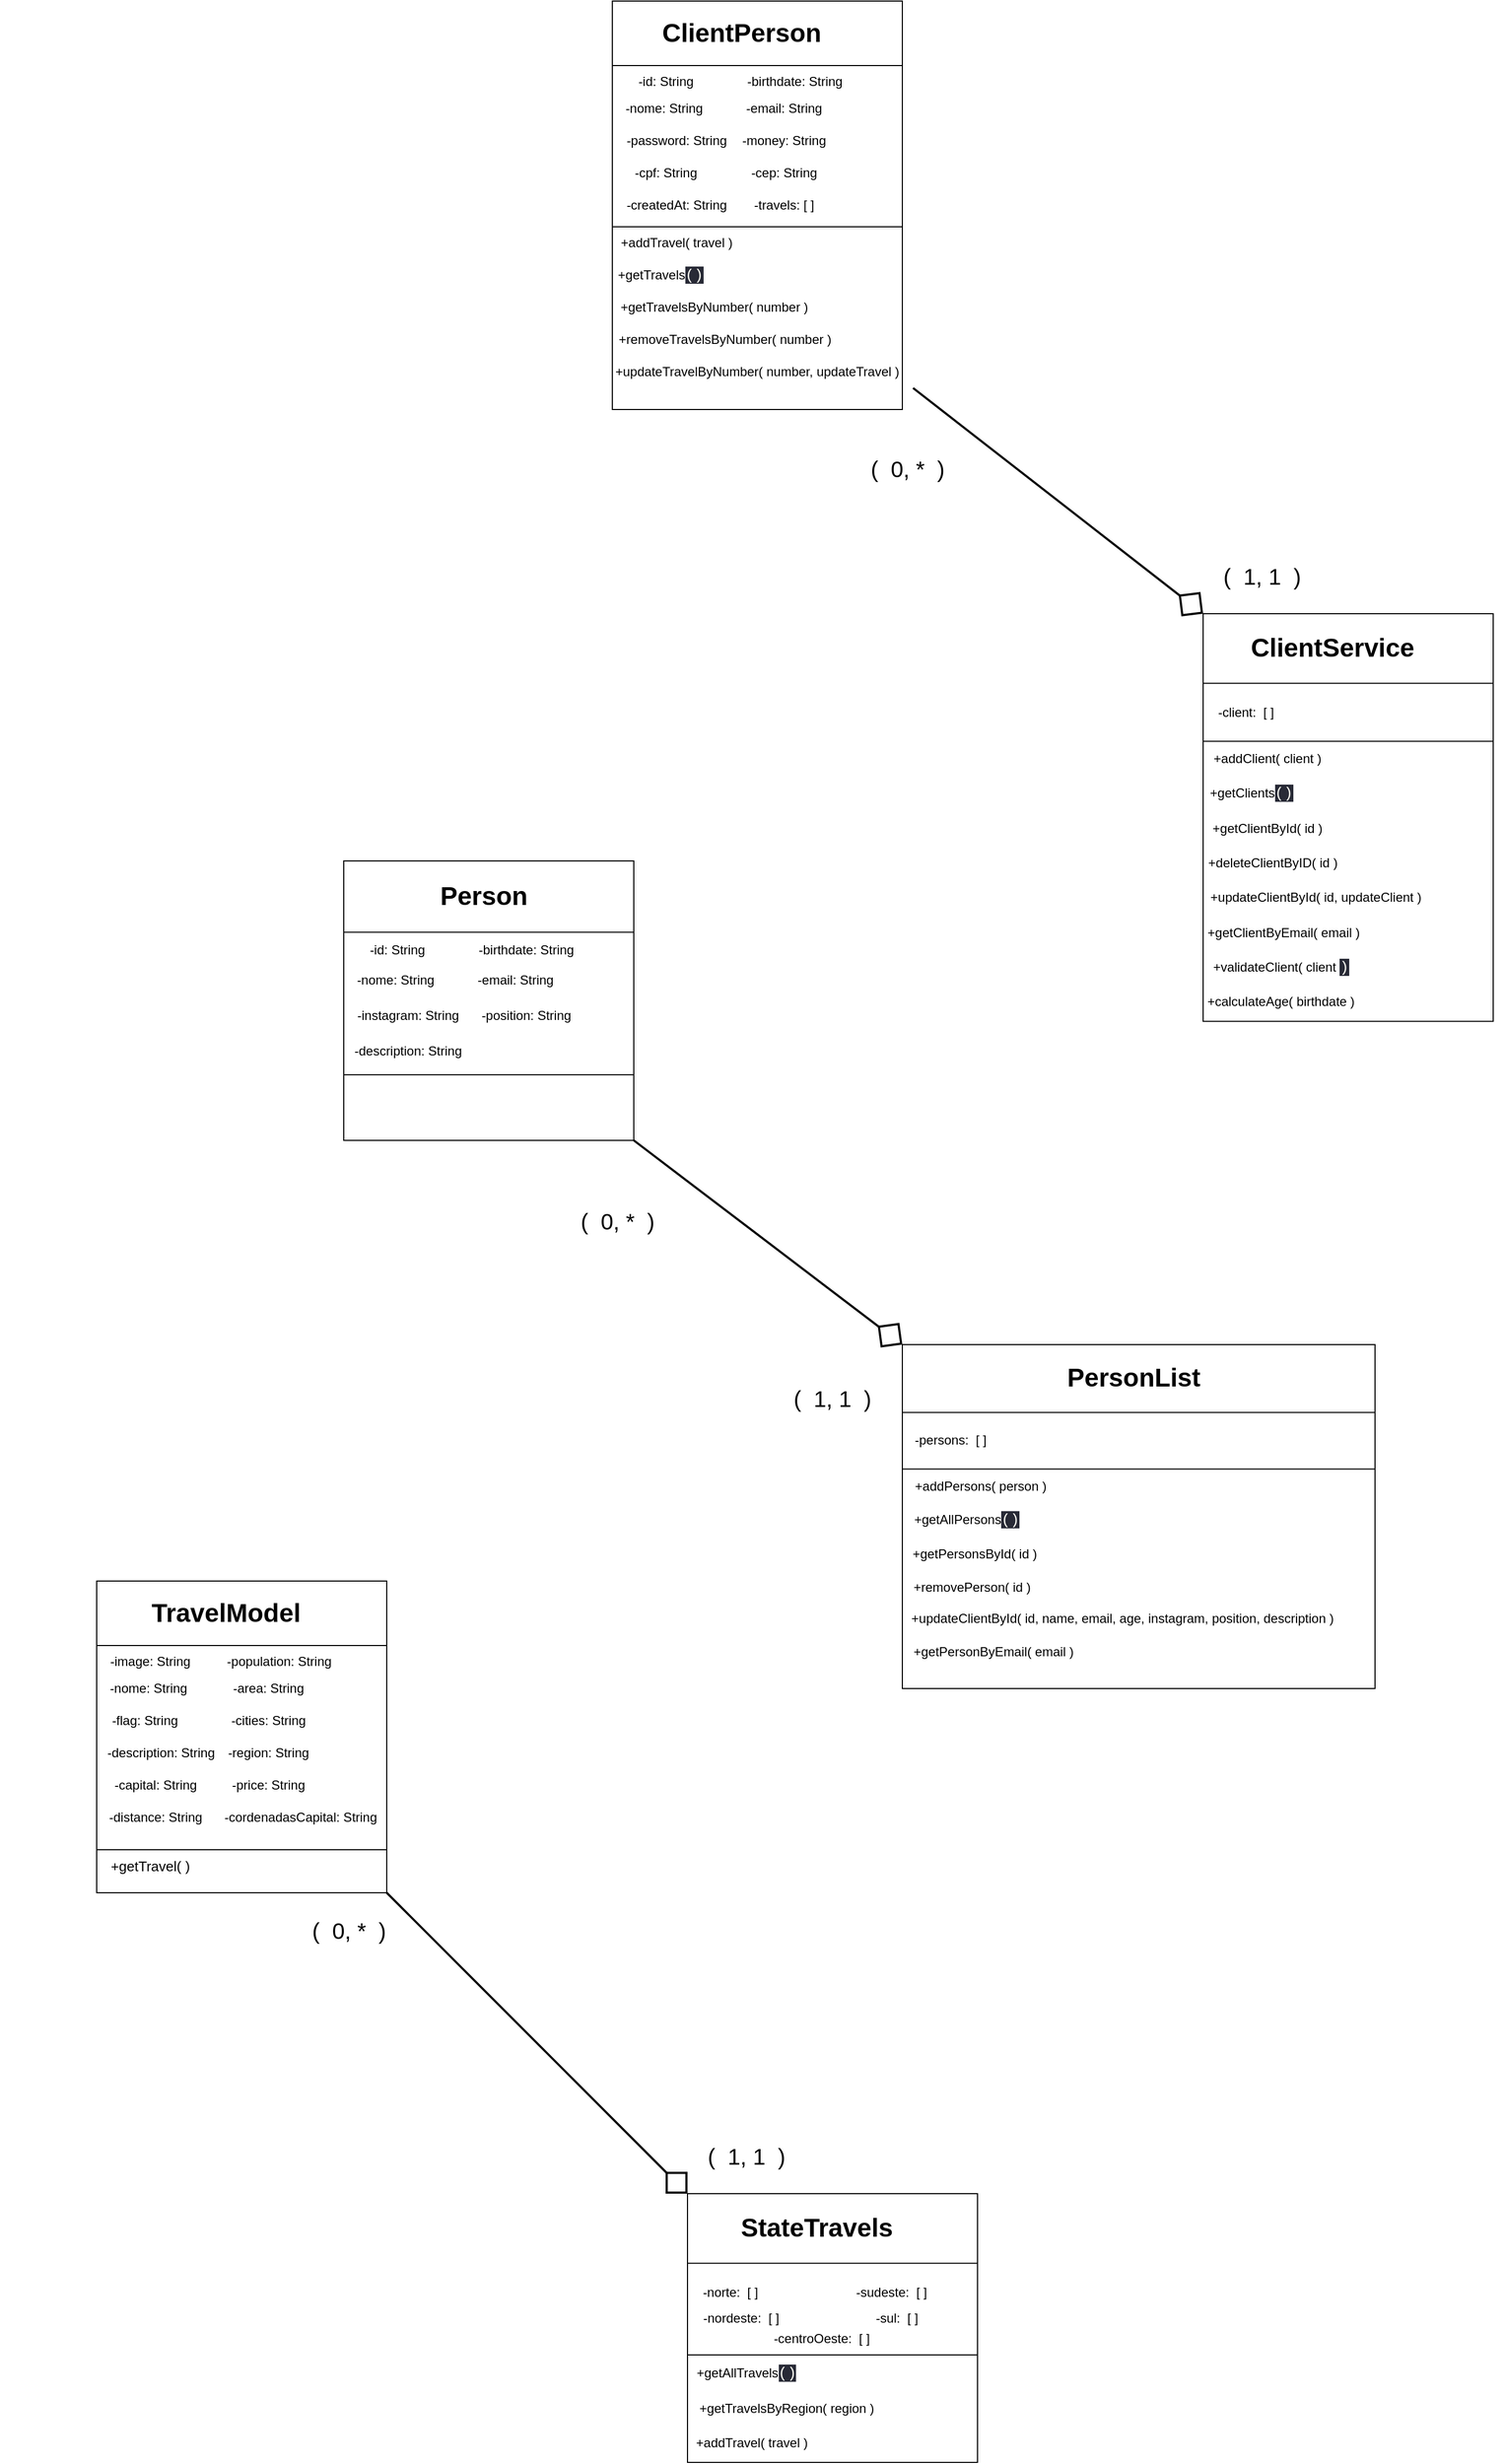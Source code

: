 <mxfile>
    <diagram id="AimNcj3koz56vNDXQqG5" name="Página-1">
        <mxGraphModel dx="1433" dy="449" grid="1" gridSize="10" guides="1" tooltips="1" connect="1" arrows="1" fold="1" page="1" pageScale="1" pageWidth="827" pageHeight="1169" background="none" math="0" shadow="0">
            <root>
                <mxCell id="0"/>
                <mxCell id="1" parent="0"/>
                <mxCell id="26" value="" style="group" parent="1" vertex="1" connectable="0">
                    <mxGeometry x="100" y="60" width="300" height="380" as="geometry"/>
                </mxCell>
                <mxCell id="2" value="" style="rounded=0;whiteSpace=wrap;html=1;" parent="26" vertex="1">
                    <mxGeometry x="20" width="270" height="380" as="geometry"/>
                </mxCell>
                <mxCell id="3" value="" style="rounded=0;whiteSpace=wrap;html=1;" parent="26" vertex="1">
                    <mxGeometry x="20" y="60" width="270" height="150" as="geometry"/>
                </mxCell>
                <mxCell id="5" value="ClientPerson" style="text;strokeColor=none;fillColor=none;html=1;fontSize=24;fontStyle=1;verticalAlign=middle;align=center;" parent="26" vertex="1">
                    <mxGeometry x="90" y="10" width="100" height="40" as="geometry"/>
                </mxCell>
                <mxCell id="7" value="-id: String" style="text;html=1;strokeColor=none;fillColor=none;align=center;verticalAlign=middle;whiteSpace=wrap;rounded=0;" parent="26" vertex="1">
                    <mxGeometry x="10" y="60" width="120" height="30" as="geometry"/>
                </mxCell>
                <mxCell id="8" value="-nome: String&amp;nbsp;" style="text;html=1;strokeColor=none;fillColor=none;align=center;verticalAlign=middle;whiteSpace=wrap;rounded=0;" parent="26" vertex="1">
                    <mxGeometry x="10" y="85" width="120" height="30" as="geometry"/>
                </mxCell>
                <mxCell id="9" value="-birthdate: String" style="text;html=1;strokeColor=none;fillColor=none;align=center;verticalAlign=middle;whiteSpace=wrap;rounded=0;" parent="26" vertex="1">
                    <mxGeometry x="130" y="60" width="120" height="30" as="geometry"/>
                </mxCell>
                <mxCell id="10" value="-email: String" style="text;html=1;strokeColor=none;fillColor=none;align=center;verticalAlign=middle;whiteSpace=wrap;rounded=0;" parent="26" vertex="1">
                    <mxGeometry x="120" y="85" width="120" height="30" as="geometry"/>
                </mxCell>
                <mxCell id="11" value="-password: String" style="text;html=1;strokeColor=none;fillColor=none;align=center;verticalAlign=middle;whiteSpace=wrap;rounded=0;" parent="26" vertex="1">
                    <mxGeometry x="20" y="115" width="120" height="30" as="geometry"/>
                </mxCell>
                <mxCell id="12" value="-money: String" style="text;html=1;strokeColor=none;fillColor=none;align=center;verticalAlign=middle;whiteSpace=wrap;rounded=0;" parent="26" vertex="1">
                    <mxGeometry x="120" y="115" width="120" height="30" as="geometry"/>
                </mxCell>
                <mxCell id="13" value="-cpf: String" style="text;html=1;strokeColor=none;fillColor=none;align=center;verticalAlign=middle;whiteSpace=wrap;rounded=0;" parent="26" vertex="1">
                    <mxGeometry x="10" y="145" width="120" height="30" as="geometry"/>
                </mxCell>
                <mxCell id="19" style="edgeStyle=none;html=1;exitX=0.5;exitY=0;exitDx=0;exitDy=0;entryX=0.5;entryY=0;entryDx=0;entryDy=0;entryPerimeter=0;" parent="26" source="15" target="15" edge="1">
                    <mxGeometry relative="1" as="geometry">
                        <mxPoint x="80" y="225" as="targetPoint"/>
                    </mxGeometry>
                </mxCell>
                <mxCell id="15" value="-cep: String" style="text;html=1;strokeColor=none;fillColor=none;align=center;verticalAlign=middle;whiteSpace=wrap;rounded=0;" parent="26" vertex="1">
                    <mxGeometry x="120" y="145" width="120" height="30" as="geometry"/>
                </mxCell>
                <mxCell id="16" value="-createdAt: String" style="text;html=1;strokeColor=none;fillColor=none;align=center;verticalAlign=middle;whiteSpace=wrap;rounded=0;" parent="26" vertex="1">
                    <mxGeometry x="20" y="175" width="120" height="30" as="geometry"/>
                </mxCell>
                <mxCell id="18" value="-travels: [ ]" style="text;html=1;strokeColor=none;fillColor=none;align=center;verticalAlign=middle;whiteSpace=wrap;rounded=0;" parent="26" vertex="1">
                    <mxGeometry x="120" y="175" width="120" height="30" as="geometry"/>
                </mxCell>
                <mxCell id="20" value="+addTravel( travel )" style="text;html=1;strokeColor=none;fillColor=none;align=center;verticalAlign=middle;whiteSpace=wrap;rounded=0;" parent="26" vertex="1">
                    <mxGeometry x="20" y="210" width="120" height="30" as="geometry"/>
                </mxCell>
                <mxCell id="21" value="+getTravels&lt;span style=&quot;background-color: rgb(40, 42, 54); color: rgb(248, 248, 242); font-family: Consolas, &amp;quot;Courier New&amp;quot;, monospace; font-size: 14px;&quot;&gt;()&lt;/span&gt;" style="text;html=1;strokeColor=none;fillColor=none;align=center;verticalAlign=middle;whiteSpace=wrap;rounded=0;" parent="26" vertex="1">
                    <mxGeometry y="240" width="130" height="30" as="geometry"/>
                </mxCell>
                <mxCell id="22" value="+getTravelsByNumber( number )" style="text;html=1;strokeColor=none;fillColor=none;align=center;verticalAlign=middle;whiteSpace=wrap;rounded=0;" parent="26" vertex="1">
                    <mxGeometry x="10" y="270" width="210" height="30" as="geometry"/>
                </mxCell>
                <mxCell id="24" value="+removeTravelsByNumber( number )" style="text;html=1;strokeColor=none;fillColor=none;align=center;verticalAlign=middle;whiteSpace=wrap;rounded=0;" parent="26" vertex="1">
                    <mxGeometry x="20" y="300" width="210" height="30" as="geometry"/>
                </mxCell>
                <mxCell id="25" value="+updateTravelByNumber( number, updateTravel )" style="text;html=1;strokeColor=none;fillColor=none;align=center;verticalAlign=middle;whiteSpace=wrap;rounded=0;" parent="26" vertex="1">
                    <mxGeometry x="10" y="330" width="290" height="30" as="geometry"/>
                </mxCell>
                <mxCell id="27" value="" style="group" parent="1" vertex="1" connectable="0">
                    <mxGeometry x="650" y="630" width="300" height="410" as="geometry"/>
                </mxCell>
                <mxCell id="28" value="" style="rounded=0;whiteSpace=wrap;html=1;" parent="27" vertex="1">
                    <mxGeometry x="20" width="270" height="379.25" as="geometry"/>
                </mxCell>
                <mxCell id="29" value="" style="rounded=0;whiteSpace=wrap;html=1;" parent="27" vertex="1">
                    <mxGeometry x="20" y="64.737" width="270" height="53.947" as="geometry"/>
                </mxCell>
                <mxCell id="30" value="ClientService" style="text;strokeColor=none;fillColor=none;html=1;fontSize=24;fontStyle=1;verticalAlign=middle;align=center;" parent="27" vertex="1">
                    <mxGeometry x="90" y="10.789" width="100.0" height="43.158" as="geometry"/>
                </mxCell>
                <mxCell id="31" value="-client:&amp;nbsp; [ ]" style="text;html=1;strokeColor=none;fillColor=none;align=center;verticalAlign=middle;whiteSpace=wrap;rounded=0;" parent="27" vertex="1">
                    <mxGeometry x="-20" y="75.526" width="160" height="32.368" as="geometry"/>
                </mxCell>
                <mxCell id="38" style="edgeStyle=none;html=1;exitX=0.5;exitY=0;exitDx=0;exitDy=0;entryX=0.5;entryY=0;entryDx=0;entryDy=0;entryPerimeter=0;" parent="27" edge="1">
                    <mxGeometry relative="1" as="geometry">
                        <mxPoint x="180" y="156.447" as="targetPoint"/>
                        <mxPoint x="180" y="156.447" as="sourcePoint"/>
                    </mxGeometry>
                </mxCell>
                <mxCell id="42" value="+addClient( client )" style="text;html=1;strokeColor=none;fillColor=none;align=center;verticalAlign=middle;whiteSpace=wrap;rounded=0;" parent="27" vertex="1">
                    <mxGeometry x="20" y="118.684" width="120" height="32.368" as="geometry"/>
                </mxCell>
                <mxCell id="43" value="+getClients&lt;span style=&quot;background-color: rgb(40, 42, 54); color: rgb(248, 248, 242); font-family: Consolas, &amp;quot;Courier New&amp;quot;, monospace; font-size: 14px;&quot;&gt;()&lt;/span&gt;" style="text;html=1;strokeColor=none;fillColor=none;align=center;verticalAlign=middle;whiteSpace=wrap;rounded=0;" parent="27" vertex="1">
                    <mxGeometry y="151.053" width="130" height="32.368" as="geometry"/>
                </mxCell>
                <mxCell id="44" value="+getClientById( id )" style="text;html=1;strokeColor=none;fillColor=none;align=center;verticalAlign=middle;whiteSpace=wrap;rounded=0;" parent="27" vertex="1">
                    <mxGeometry x="-25.0" y="183.421" width="210" height="32.368" as="geometry"/>
                </mxCell>
                <mxCell id="45" value="+deleteClientByID( id )" style="text;html=1;strokeColor=none;fillColor=none;align=center;verticalAlign=middle;whiteSpace=wrap;rounded=0;" parent="27" vertex="1">
                    <mxGeometry x="-20" y="215.789" width="210" height="32.368" as="geometry"/>
                </mxCell>
                <mxCell id="46" value="+updateClientById( id, updateClient )" style="text;html=1;strokeColor=none;fillColor=none;align=center;verticalAlign=middle;whiteSpace=wrap;rounded=0;" parent="27" vertex="1">
                    <mxGeometry x="-20" y="248.158" width="290" height="32.368" as="geometry"/>
                </mxCell>
                <mxCell id="48" value="+getClientByEmail( email )" style="text;html=1;strokeColor=none;fillColor=none;align=center;verticalAlign=middle;whiteSpace=wrap;rounded=0;" parent="27" vertex="1">
                    <mxGeometry x="-10" y="280.526" width="210" height="32.368" as="geometry"/>
                </mxCell>
                <mxCell id="49" value="+validateClient( client&amp;nbsp;&lt;span style=&quot;background-color: rgb(40, 42, 54); color: rgb(248, 248, 242); font-family: Consolas, &amp;quot;Courier New&amp;quot;, monospace; font-size: 14px;&quot;&gt;)&lt;/span&gt;" style="text;html=1;strokeColor=none;fillColor=none;align=center;verticalAlign=middle;whiteSpace=wrap;rounded=0;" parent="27" vertex="1">
                    <mxGeometry x="15" y="312.895" width="155.0" height="32.368" as="geometry"/>
                </mxCell>
                <mxCell id="50" value="+calculateAge( birthdate )" style="text;html=1;strokeColor=none;fillColor=none;align=center;verticalAlign=middle;whiteSpace=wrap;rounded=0;" parent="27" vertex="1">
                    <mxGeometry x="15" y="345.263" width="155.0" height="32.368" as="geometry"/>
                </mxCell>
                <mxCell id="71" value="" style="group" parent="1" vertex="1" connectable="0">
                    <mxGeometry x="-150" y="860" width="320" height="420" as="geometry"/>
                </mxCell>
                <mxCell id="72" value="" style="rounded=0;whiteSpace=wrap;html=1;" parent="71" vertex="1">
                    <mxGeometry x="20" width="270" height="260" as="geometry"/>
                </mxCell>
                <mxCell id="73" value="" style="rounded=0;whiteSpace=wrap;html=1;" parent="71" vertex="1">
                    <mxGeometry x="20" y="66.316" width="270" height="132.632" as="geometry"/>
                </mxCell>
                <mxCell id="74" value="Person" style="text;strokeColor=none;fillColor=none;html=1;fontSize=24;fontStyle=1;verticalAlign=middle;align=center;" parent="71" vertex="1">
                    <mxGeometry x="90" y="11.05" width="120" height="44.21" as="geometry"/>
                </mxCell>
                <mxCell id="75" value="-id: String" style="text;html=1;strokeColor=none;fillColor=none;align=center;verticalAlign=middle;whiteSpace=wrap;rounded=0;" parent="71" vertex="1">
                    <mxGeometry x="10" y="66.316" width="120" height="33.158" as="geometry"/>
                </mxCell>
                <mxCell id="76" value="-nome: String&amp;nbsp;" style="text;html=1;strokeColor=none;fillColor=none;align=center;verticalAlign=middle;whiteSpace=wrap;rounded=0;" parent="71" vertex="1">
                    <mxGeometry x="10" y="93.947" width="120" height="33.158" as="geometry"/>
                </mxCell>
                <mxCell id="77" value="-birthdate: String" style="text;html=1;strokeColor=none;fillColor=none;align=center;verticalAlign=middle;whiteSpace=wrap;rounded=0;" parent="71" vertex="1">
                    <mxGeometry x="130" y="66.316" width="120" height="33.158" as="geometry"/>
                </mxCell>
                <mxCell id="78" value="-email: String" style="text;html=1;strokeColor=none;fillColor=none;align=center;verticalAlign=middle;whiteSpace=wrap;rounded=0;" parent="71" vertex="1">
                    <mxGeometry x="120" y="93.947" width="120" height="33.158" as="geometry"/>
                </mxCell>
                <mxCell id="79" value="-instagram: String" style="text;html=1;strokeColor=none;fillColor=none;align=center;verticalAlign=middle;whiteSpace=wrap;rounded=0;" parent="71" vertex="1">
                    <mxGeometry x="20" y="127.105" width="120" height="33.158" as="geometry"/>
                </mxCell>
                <mxCell id="80" value="-position: String" style="text;html=1;strokeColor=none;fillColor=none;align=center;verticalAlign=middle;whiteSpace=wrap;rounded=0;" parent="71" vertex="1">
                    <mxGeometry x="120" y="127.105" width="140" height="33.158" as="geometry"/>
                </mxCell>
                <mxCell id="81" value="-description: String" style="text;html=1;strokeColor=none;fillColor=none;align=center;verticalAlign=middle;whiteSpace=wrap;rounded=0;" parent="71" vertex="1">
                    <mxGeometry x="20" y="160.263" width="120" height="33.158" as="geometry"/>
                </mxCell>
                <mxCell id="82" style="edgeStyle=none;html=1;exitX=0.5;exitY=0;exitDx=0;exitDy=0;entryX=0.5;entryY=0;entryDx=0;entryDy=0;entryPerimeter=0;" parent="71" edge="1">
                    <mxGeometry relative="1" as="geometry">
                        <mxPoint x="180" y="160.263" as="targetPoint"/>
                        <mxPoint x="180" y="160.263" as="sourcePoint"/>
                    </mxGeometry>
                </mxCell>
                <mxCell id="138" value="&lt;font style=&quot;font-size: 21px;&quot;&gt;(&amp;nbsp; 0, *&amp;nbsp; )&lt;/font&gt;" style="text;html=1;strokeColor=none;fillColor=none;align=center;verticalAlign=middle;whiteSpace=wrap;rounded=0;" parent="71" vertex="1">
                    <mxGeometry x="230" y="320" width="90" height="30" as="geometry"/>
                </mxCell>
                <mxCell id="112" value="" style="group" parent="1" vertex="1" connectable="0">
                    <mxGeometry x="370" y="1310" width="470" height="400" as="geometry"/>
                </mxCell>
                <mxCell id="113" value="" style="rounded=0;whiteSpace=wrap;html=1;" parent="112" vertex="1">
                    <mxGeometry x="20" width="440" height="320" as="geometry"/>
                </mxCell>
                <mxCell id="114" value="" style="rounded=0;whiteSpace=wrap;html=1;" parent="112" vertex="1">
                    <mxGeometry x="20" y="63.16" width="440" height="52.63" as="geometry"/>
                </mxCell>
                <mxCell id="115" value="PersonList" style="text;strokeColor=none;fillColor=none;html=1;fontSize=24;fontStyle=1;verticalAlign=middle;align=center;" parent="112" vertex="1">
                    <mxGeometry x="185" y="9.996" width="100" height="42.105" as="geometry"/>
                </mxCell>
                <mxCell id="116" value="-persons:&amp;nbsp; [ ]" style="text;html=1;strokeColor=none;fillColor=none;align=center;verticalAlign=middle;whiteSpace=wrap;rounded=0;" parent="112" vertex="1">
                    <mxGeometry x="-20" y="73.68" width="170" height="31.58" as="geometry"/>
                </mxCell>
                <mxCell id="117" style="edgeStyle=none;html=1;exitX=0.5;exitY=0;exitDx=0;exitDy=0;entryX=0.5;entryY=0;entryDx=0;entryDy=0;entryPerimeter=0;" parent="112" edge="1">
                    <mxGeometry relative="1" as="geometry">
                        <mxPoint x="180" y="152.632" as="targetPoint"/>
                        <mxPoint x="180" y="152.632" as="sourcePoint"/>
                    </mxGeometry>
                </mxCell>
                <mxCell id="118" value="+addPersons( person )" style="text;html=1;strokeColor=none;fillColor=none;align=center;verticalAlign=middle;whiteSpace=wrap;rounded=0;" parent="112" vertex="1">
                    <mxGeometry x="27.5" y="115.79" width="130" height="31.58" as="geometry"/>
                </mxCell>
                <mxCell id="119" value="+getAllPersons&lt;span style=&quot;background-color: rgb(40, 42, 54); color: rgb(248, 248, 242); font-family: Consolas, &amp;quot;Courier New&amp;quot;, monospace; font-size: 14px;&quot;&gt;()&lt;/span&gt;" style="text;html=1;strokeColor=none;fillColor=none;align=center;verticalAlign=middle;whiteSpace=wrap;rounded=0;" parent="112" vertex="1">
                    <mxGeometry y="147.37" width="160" height="31.58" as="geometry"/>
                </mxCell>
                <mxCell id="120" value="+getPersonsById( id )" style="text;html=1;strokeColor=none;fillColor=none;align=center;verticalAlign=middle;whiteSpace=wrap;rounded=0;" parent="112" vertex="1">
                    <mxGeometry x="-25" y="178.95" width="225" height="31.58" as="geometry"/>
                </mxCell>
                <mxCell id="121" value="+removePerson( id )" style="text;html=1;strokeColor=none;fillColor=none;align=center;verticalAlign=middle;whiteSpace=wrap;rounded=0;" parent="112" vertex="1">
                    <mxGeometry x="-20" y="210.526" width="210" height="31.579" as="geometry"/>
                </mxCell>
                <mxCell id="122" value="+updateClientById( id, name, email, age, instagram, position, description )" style="text;html=1;strokeColor=none;fillColor=none;align=center;verticalAlign=middle;whiteSpace=wrap;rounded=0;" parent="112" vertex="1">
                    <mxGeometry x="-20" y="230" width="490" height="50" as="geometry"/>
                </mxCell>
                <mxCell id="123" value="+getPersonByEmail( email )" style="text;html=1;strokeColor=none;fillColor=none;align=center;verticalAlign=middle;whiteSpace=wrap;rounded=0;" parent="112" vertex="1">
                    <mxGeometry x="-10" y="270" width="230" height="31.58" as="geometry"/>
                </mxCell>
                <mxCell id="132" style="edgeStyle=none;html=1;exitX=1;exitY=1;exitDx=0;exitDy=0;strokeWidth=2;endArrow=diamond;endFill=0;startSize=0;endSize=24;sourcePerimeterSpacing=0;entryX=0;entryY=0;entryDx=0;entryDy=0;" parent="1" source="72" target="113" edge="1">
                    <mxGeometry relative="1" as="geometry">
                        <mxPoint x="380.0" y="1300" as="targetPoint"/>
                    </mxGeometry>
                </mxCell>
                <mxCell id="135" style="edgeStyle=none;html=1;exitX=1;exitY=1;exitDx=0;exitDy=0;strokeWidth=2;endArrow=diamond;endFill=0;startSize=0;endSize=24;sourcePerimeterSpacing=0;entryX=0;entryY=0;entryDx=0;entryDy=0;" parent="1" source="25" target="28" edge="1">
                    <mxGeometry relative="1" as="geometry">
                        <mxPoint x="680.0" y="620" as="targetPoint"/>
                    </mxGeometry>
                </mxCell>
                <mxCell id="139" value="&lt;font style=&quot;font-size: 21px;&quot;&gt;(&amp;nbsp; 1, 1&amp;nbsp; )&lt;/font&gt;" style="text;html=1;strokeColor=none;fillColor=none;align=center;verticalAlign=middle;whiteSpace=wrap;rounded=0;" parent="1" vertex="1">
                    <mxGeometry x="280" y="1330" width="90" height="60" as="geometry"/>
                </mxCell>
                <mxCell id="140" value="&lt;font style=&quot;font-size: 21px;&quot;&gt;(&amp;nbsp; 0, *&amp;nbsp; )&lt;/font&gt;" style="text;html=1;strokeColor=none;fillColor=none;align=center;verticalAlign=middle;whiteSpace=wrap;rounded=0;" parent="1" vertex="1">
                    <mxGeometry x="350" y="480" width="90" height="30" as="geometry"/>
                </mxCell>
                <mxCell id="141" value="&lt;font style=&quot;font-size: 21px;&quot;&gt;(&amp;nbsp; 1, 1&amp;nbsp; )&lt;/font&gt;" style="text;html=1;strokeColor=none;fillColor=none;align=center;verticalAlign=middle;whiteSpace=wrap;rounded=0;" parent="1" vertex="1">
                    <mxGeometry x="680" y="580" width="90" height="30" as="geometry"/>
                </mxCell>
                <mxCell id="142" value="" style="group" vertex="1" connectable="0" parent="1">
                    <mxGeometry x="-380" y="1530" width="300" height="420" as="geometry"/>
                </mxCell>
                <mxCell id="143" value="" style="rounded=0;whiteSpace=wrap;html=1;" vertex="1" parent="142">
                    <mxGeometry x="20" width="270" height="290" as="geometry"/>
                </mxCell>
                <mxCell id="144" value="" style="rounded=0;whiteSpace=wrap;html=1;" vertex="1" parent="142">
                    <mxGeometry x="20" y="60" width="270" height="190" as="geometry"/>
                </mxCell>
                <mxCell id="145" value="TravelModel" style="text;strokeColor=none;fillColor=none;html=1;fontSize=24;fontStyle=1;verticalAlign=middle;align=center;" vertex="1" parent="142">
                    <mxGeometry x="90" y="10" width="100" height="40" as="geometry"/>
                </mxCell>
                <mxCell id="146" value="-image: String" style="text;html=1;strokeColor=none;fillColor=none;align=center;verticalAlign=middle;whiteSpace=wrap;rounded=0;" vertex="1" parent="142">
                    <mxGeometry x="10" y="60" width="120" height="30" as="geometry"/>
                </mxCell>
                <mxCell id="147" value="-nome: String&amp;nbsp;" style="text;html=1;strokeColor=none;fillColor=none;align=center;verticalAlign=middle;whiteSpace=wrap;rounded=0;" vertex="1" parent="142">
                    <mxGeometry x="10" y="85" width="120" height="30" as="geometry"/>
                </mxCell>
                <mxCell id="148" value="-population: String" style="text;html=1;strokeColor=none;fillColor=none;align=center;verticalAlign=middle;whiteSpace=wrap;rounded=0;" vertex="1" parent="142">
                    <mxGeometry x="130" y="60" width="120" height="30" as="geometry"/>
                </mxCell>
                <mxCell id="149" value="-area: String" style="text;html=1;strokeColor=none;fillColor=none;align=center;verticalAlign=middle;whiteSpace=wrap;rounded=0;" vertex="1" parent="142">
                    <mxGeometry x="120" y="85" width="120" height="30" as="geometry"/>
                </mxCell>
                <mxCell id="150" value="-flag: String" style="text;html=1;strokeColor=none;fillColor=none;align=center;verticalAlign=middle;whiteSpace=wrap;rounded=0;" vertex="1" parent="142">
                    <mxGeometry x="-10" y="115" width="150" height="30" as="geometry"/>
                </mxCell>
                <mxCell id="151" value="-cities: String" style="text;html=1;strokeColor=none;fillColor=none;align=center;verticalAlign=middle;whiteSpace=wrap;rounded=0;" vertex="1" parent="142">
                    <mxGeometry x="120" y="115" width="120" height="30" as="geometry"/>
                </mxCell>
                <mxCell id="153" style="edgeStyle=none;html=1;exitX=0.5;exitY=0;exitDx=0;exitDy=0;entryX=0.5;entryY=0;entryDx=0;entryDy=0;entryPerimeter=0;" edge="1" parent="142" source="154" target="154">
                    <mxGeometry relative="1" as="geometry">
                        <mxPoint x="80" y="225" as="targetPoint"/>
                    </mxGeometry>
                </mxCell>
                <mxCell id="154" value="-region: String" style="text;html=1;strokeColor=none;fillColor=none;align=center;verticalAlign=middle;whiteSpace=wrap;rounded=0;" vertex="1" parent="142">
                    <mxGeometry x="120" y="145" width="120" height="30" as="geometry"/>
                </mxCell>
                <mxCell id="155" value="-capital: String" style="text;html=1;strokeColor=none;fillColor=none;align=center;verticalAlign=middle;whiteSpace=wrap;rounded=0;" vertex="1" parent="142">
                    <mxGeometry x="15" y="175" width="120" height="30" as="geometry"/>
                </mxCell>
                <mxCell id="156" value="-price: String" style="text;html=1;strokeColor=none;fillColor=none;align=center;verticalAlign=middle;whiteSpace=wrap;rounded=0;" vertex="1" parent="142">
                    <mxGeometry x="120" y="175" width="120" height="30" as="geometry"/>
                </mxCell>
                <mxCell id="157" value="&lt;font style=&quot;font-size: 13px;&quot;&gt;+getTravel( )&lt;/font&gt;" style="text;html=1;strokeColor=none;fillColor=none;align=center;verticalAlign=middle;whiteSpace=wrap;rounded=0;" vertex="1" parent="142">
                    <mxGeometry x="-70" y="250" width="280" height="30" as="geometry"/>
                </mxCell>
                <mxCell id="180" value="-description: String" style="text;html=1;strokeColor=none;fillColor=none;align=center;verticalAlign=middle;whiteSpace=wrap;rounded=0;" vertex="1" parent="142">
                    <mxGeometry x="-10" y="145" width="180" height="30" as="geometry"/>
                </mxCell>
                <mxCell id="181" value="-distance: String" style="text;html=1;strokeColor=none;fillColor=none;align=center;verticalAlign=middle;whiteSpace=wrap;rounded=0;" vertex="1" parent="142">
                    <mxGeometry x="15" y="205" width="120" height="30" as="geometry"/>
                </mxCell>
                <mxCell id="182" value="-cordenadasCapital: String" style="text;html=1;strokeColor=none;fillColor=none;align=center;verticalAlign=middle;whiteSpace=wrap;rounded=0;" vertex="1" parent="142">
                    <mxGeometry x="120" y="205" width="180" height="30" as="geometry"/>
                </mxCell>
                <mxCell id="176" value="&lt;font style=&quot;font-size: 21px;&quot;&gt;(&amp;nbsp; 0, *&amp;nbsp; )&lt;/font&gt;" style="text;html=1;strokeColor=none;fillColor=none;align=center;verticalAlign=middle;whiteSpace=wrap;rounded=0;" vertex="1" parent="142">
                    <mxGeometry x="210" y="310" width="90" height="30" as="geometry"/>
                </mxCell>
                <mxCell id="162" value="" style="rounded=0;whiteSpace=wrap;html=1;" vertex="1" parent="1">
                    <mxGeometry x="190" y="2100" width="270" height="250" as="geometry"/>
                </mxCell>
                <mxCell id="163" value="" style="rounded=0;whiteSpace=wrap;html=1;" vertex="1" parent="1">
                    <mxGeometry x="190" y="2164.74" width="270" height="85.26" as="geometry"/>
                </mxCell>
                <mxCell id="164" value="StateTravels" style="text;strokeColor=none;fillColor=none;html=1;fontSize=24;fontStyle=1;verticalAlign=middle;align=center;" vertex="1" parent="1">
                    <mxGeometry x="260" y="2110.789" width="100.0" height="43.158" as="geometry"/>
                </mxCell>
                <mxCell id="165" value="-norte:&amp;nbsp; [ ]" style="text;html=1;strokeColor=none;fillColor=none;align=center;verticalAlign=middle;whiteSpace=wrap;rounded=0;" vertex="1" parent="1">
                    <mxGeometry x="150" y="2175.526" width="160" height="32.368" as="geometry"/>
                </mxCell>
                <mxCell id="166" style="edgeStyle=none;html=1;exitX=0.5;exitY=0;exitDx=0;exitDy=0;entryX=0.5;entryY=0;entryDx=0;entryDy=0;entryPerimeter=0;" edge="1" parent="1">
                    <mxGeometry relative="1" as="geometry">
                        <mxPoint x="350.0" y="2256.447" as="targetPoint"/>
                        <mxPoint x="350.0" y="2256.447" as="sourcePoint"/>
                    </mxGeometry>
                </mxCell>
                <mxCell id="167" value="+addTravel( travel )" style="text;html=1;strokeColor=none;fillColor=none;align=center;verticalAlign=middle;whiteSpace=wrap;rounded=0;" vertex="1" parent="1">
                    <mxGeometry x="190" y="2315.794" width="120" height="32.368" as="geometry"/>
                </mxCell>
                <mxCell id="168" value="+getAllTravels&lt;span style=&quot;background-color: rgb(40, 42, 54); color: rgb(248, 248, 242); font-family: Consolas, &amp;quot;Courier New&amp;quot;, monospace; font-size: 14px;&quot;&gt;()&lt;/span&gt;" style="text;html=1;strokeColor=none;fillColor=none;align=center;verticalAlign=middle;whiteSpace=wrap;rounded=0;" vertex="1" parent="1">
                    <mxGeometry x="170" y="2251.05" width="150" height="32.37" as="geometry"/>
                </mxCell>
                <mxCell id="169" value="+getTravelsByRegion( region )" style="text;html=1;strokeColor=none;fillColor=none;align=center;verticalAlign=middle;whiteSpace=wrap;rounded=0;" vertex="1" parent="1">
                    <mxGeometry x="145" y="2283.42" width="275" height="32.37" as="geometry"/>
                </mxCell>
                <mxCell id="175" style="edgeStyle=none;html=1;strokeWidth=2;endArrow=diamond;endFill=0;startSize=0;endSize=24;sourcePerimeterSpacing=0;entryX=0;entryY=0;entryDx=0;entryDy=0;" edge="1" target="162" parent="1">
                    <mxGeometry relative="1" as="geometry">
                        <mxPoint x="200.0" y="2090" as="targetPoint"/>
                        <mxPoint x="-90" y="1820" as="sourcePoint"/>
                    </mxGeometry>
                </mxCell>
                <mxCell id="177" value="&lt;font style=&quot;font-size: 21px;&quot;&gt;(&amp;nbsp; 1, 1&amp;nbsp; )&lt;/font&gt;" style="text;html=1;strokeColor=none;fillColor=none;align=center;verticalAlign=middle;whiteSpace=wrap;rounded=0;" vertex="1" parent="1">
                    <mxGeometry x="200" y="2050" width="90" height="30" as="geometry"/>
                </mxCell>
                <mxCell id="183" value="-sudeste:&amp;nbsp; [ ]" style="text;html=1;strokeColor=none;fillColor=none;align=center;verticalAlign=middle;whiteSpace=wrap;rounded=0;" vertex="1" parent="1">
                    <mxGeometry x="300" y="2175.526" width="160" height="32.368" as="geometry"/>
                </mxCell>
                <mxCell id="184" value="-nordeste:&amp;nbsp; [ ]" style="text;html=1;strokeColor=none;fillColor=none;align=center;verticalAlign=middle;whiteSpace=wrap;rounded=0;" vertex="1" parent="1">
                    <mxGeometry x="150" y="2200" width="180" height="32.37" as="geometry"/>
                </mxCell>
                <mxCell id="185" value="-sul:&amp;nbsp; [ ]" style="text;html=1;strokeColor=none;fillColor=none;align=center;verticalAlign=middle;whiteSpace=wrap;rounded=0;" vertex="1" parent="1">
                    <mxGeometry x="300" y="2200" width="170" height="32.37" as="geometry"/>
                </mxCell>
                <mxCell id="186" value="&lt;span style=&quot;background-color: initial;&quot;&gt;-centroOeste:&amp;nbsp; [ ]&lt;/span&gt;" style="text;html=1;strokeColor=none;fillColor=none;align=center;verticalAlign=middle;whiteSpace=wrap;rounded=0;" vertex="1" parent="1">
                    <mxGeometry x="230" y="2218.68" width="170" height="32.37" as="geometry"/>
                </mxCell>
            </root>
        </mxGraphModel>
    </diagram>
</mxfile>